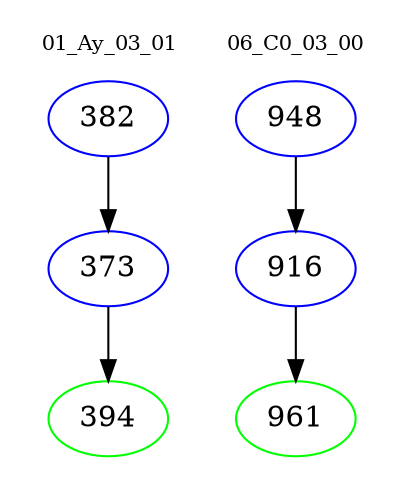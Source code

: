 digraph{
subgraph cluster_0 {
color = white
label = "01_Ay_03_01";
fontsize=10;
T0_382 [label="382", color="blue"]
T0_382 -> T0_373 [color="black"]
T0_373 [label="373", color="blue"]
T0_373 -> T0_394 [color="black"]
T0_394 [label="394", color="green"]
}
subgraph cluster_1 {
color = white
label = "06_C0_03_00";
fontsize=10;
T1_948 [label="948", color="blue"]
T1_948 -> T1_916 [color="black"]
T1_916 [label="916", color="blue"]
T1_916 -> T1_961 [color="black"]
T1_961 [label="961", color="green"]
}
}
